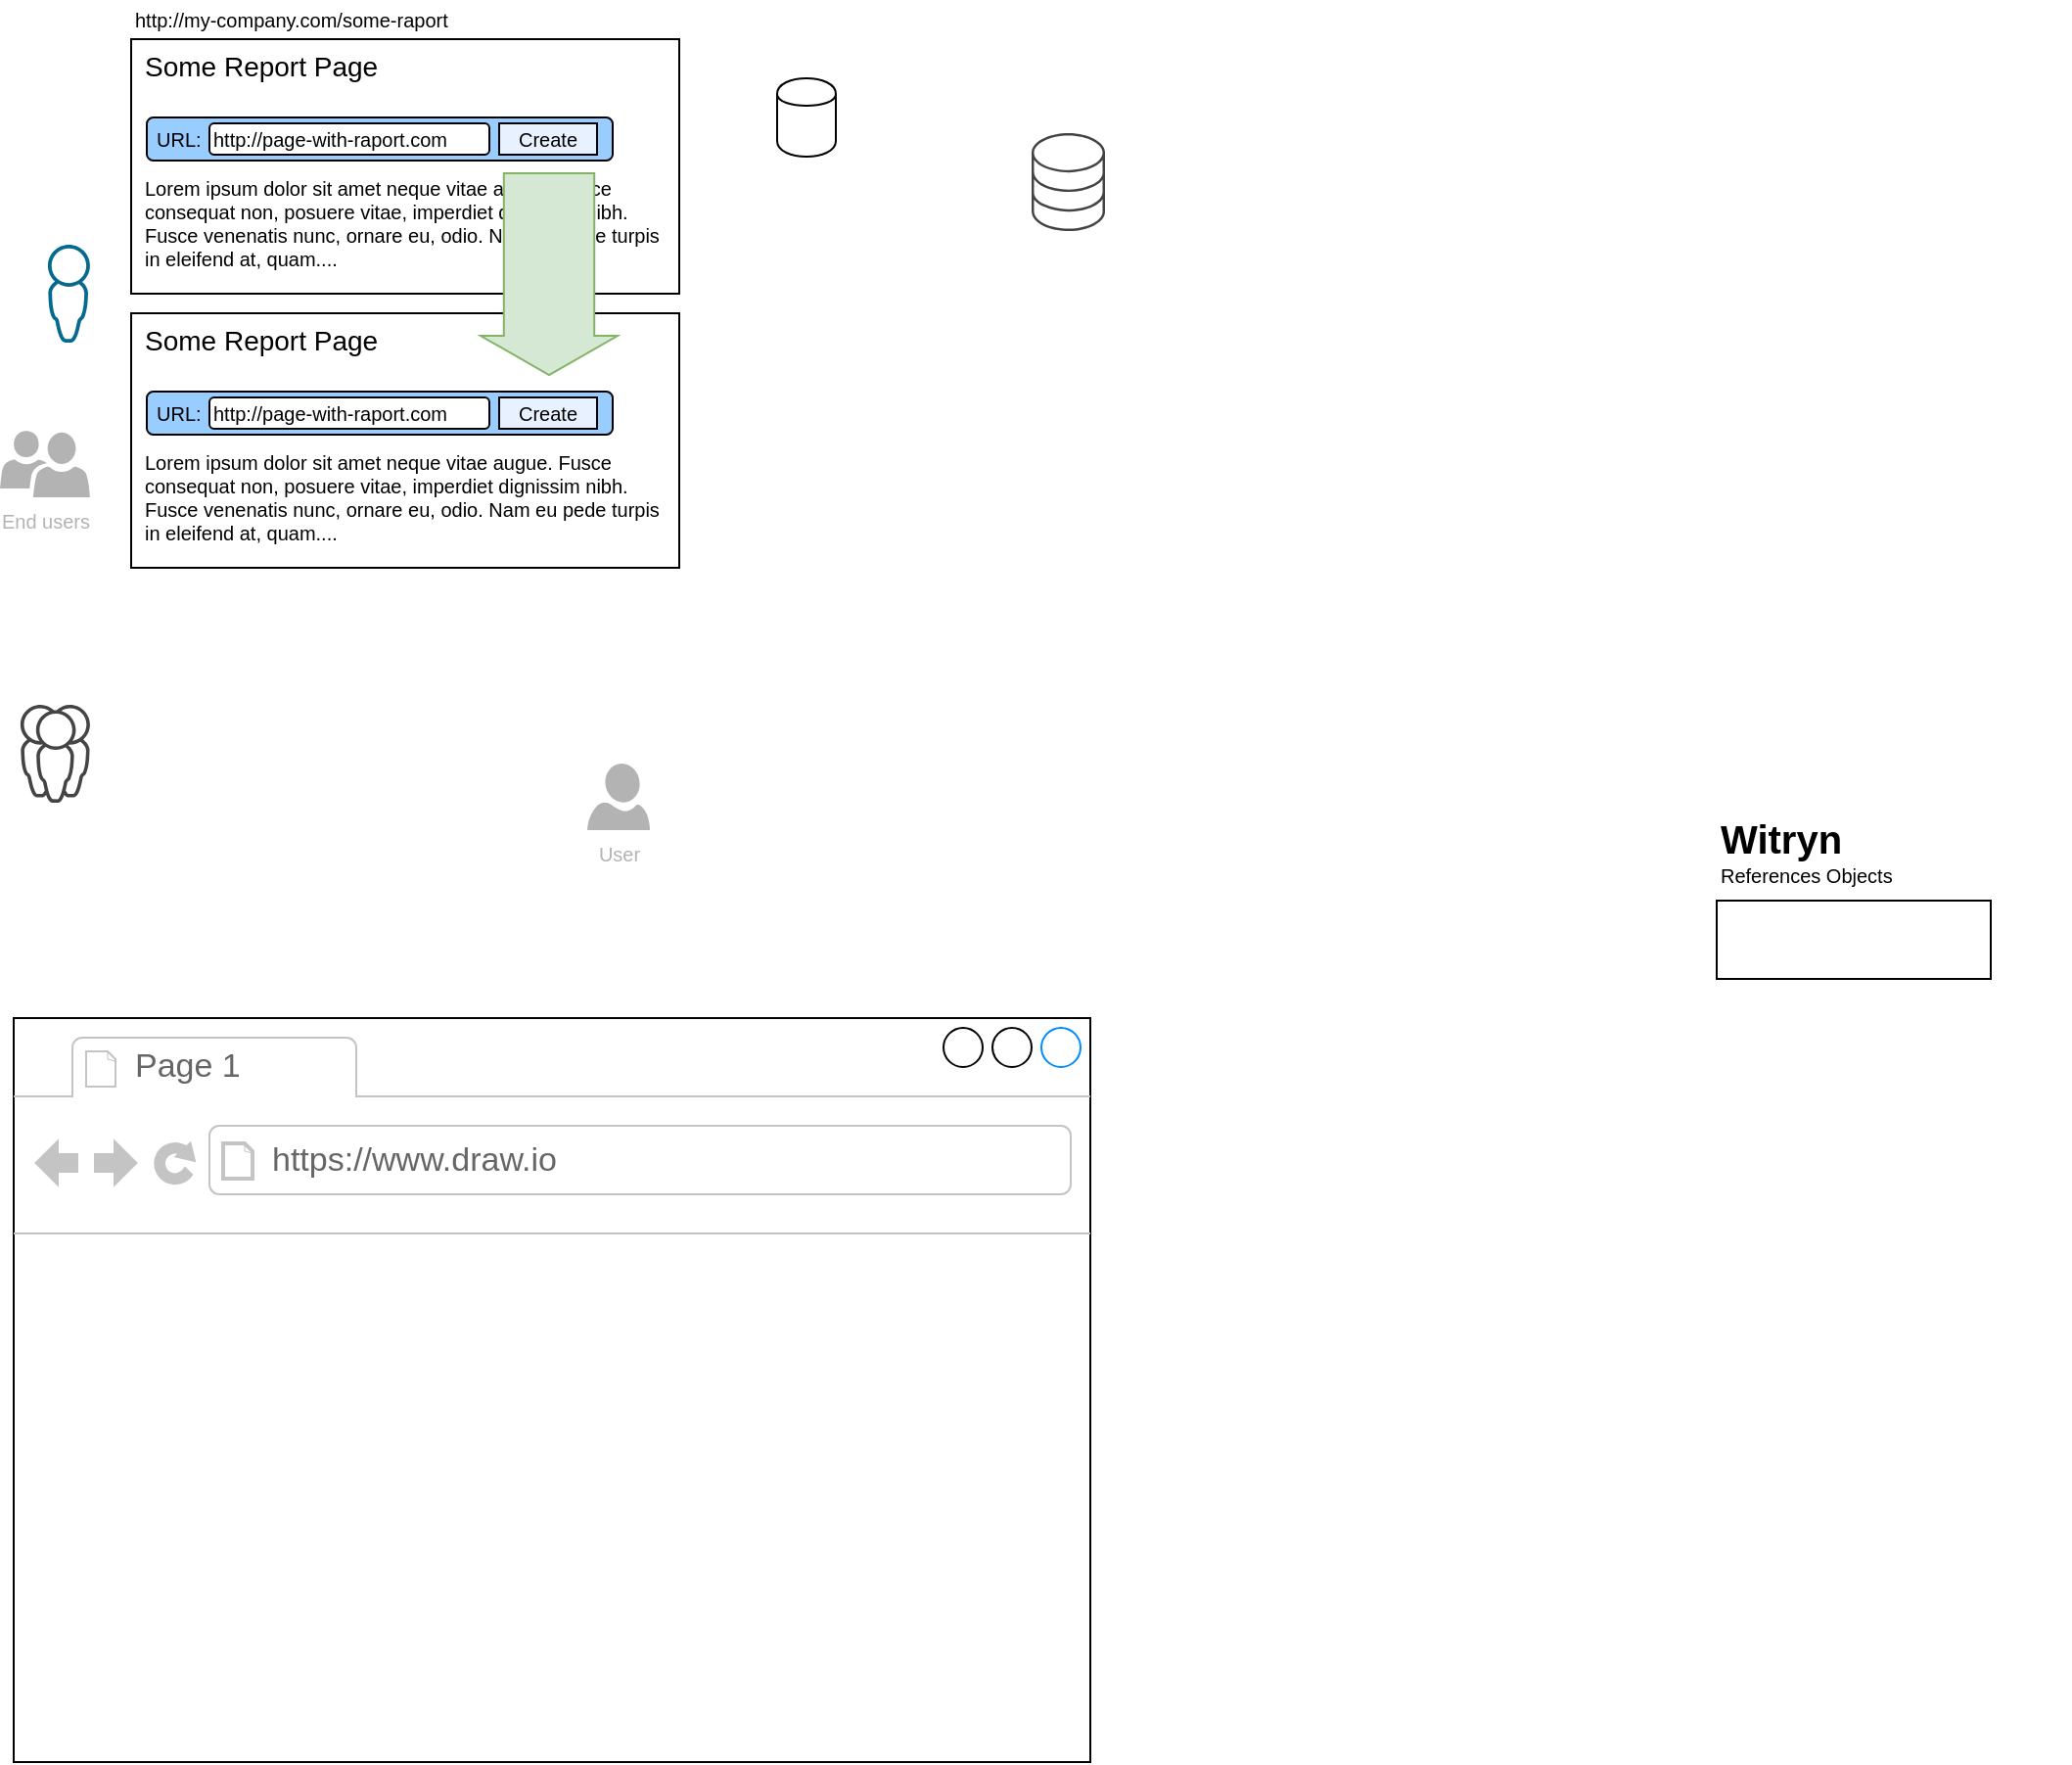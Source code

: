<mxfile version="13.7.7" type="github">
  <diagram id="n5ZKehSMIS1Zb8Wr717u" name="Page-1">
    <mxGraphModel dx="1422" dy="834" grid="1" gridSize="10" guides="1" tooltips="1" connect="1" arrows="1" fold="1" page="1" pageScale="1" pageWidth="827" pageHeight="1169" math="0" shadow="0">
      <root>
        <mxCell id="0" />
        <mxCell id="1" parent="0" />
        <mxCell id="0H78g9bni-s1hTlXiDem-25" value="&lt;font style=&quot;font-size: 14px&quot;&gt;Some Report Page&lt;/font&gt;&lt;br&gt;&lt;br&gt;&lt;br&gt;&lt;br&gt;&lt;br&gt;Lorem ipsum dolor sit amet neque vitae augue. Fusce consequat non, posuere vitae, imperdiet dignissim nibh. Fusce venenatis nunc, ornare eu, odio. Nam eu pede turpis in eleifend at, quam...." style="rounded=0;whiteSpace=wrap;html=1;shadow=0;labelBackgroundColor=none;fontSize=10;align=left;verticalAlign=top;spacing=7;spacingTop=-6;" vertex="1" parent="1">
          <mxGeometry x="120" y="40" width="280" height="130" as="geometry" />
        </mxCell>
        <mxCell id="0H78g9bni-s1hTlXiDem-1" value="User" style="shadow=0;dashed=0;html=1;strokeColor=none;labelPosition=center;verticalLabelPosition=bottom;verticalAlign=top;align=center;shape=mxgraph.azure.user;fillColor=#B3B3B3;fontSize=10;fontColor=#B3B3B3;aspect=fixed;" vertex="1" parent="1">
          <mxGeometry x="353.04" y="410" width="31.96" height="34" as="geometry" />
        </mxCell>
        <mxCell id="0H78g9bni-s1hTlXiDem-2" value="End users" style="pointerEvents=1;shadow=0;dashed=0;html=1;strokeColor=none;labelPosition=center;verticalLabelPosition=bottom;verticalAlign=top;align=center;shape=mxgraph.mscae.intune.user_group;fillColor=#B3B3B3;fontSize=10;fontColor=#B3B3B3;aspect=fixed;" vertex="1" parent="1">
          <mxGeometry x="53.01" y="240" width="45.95" height="34" as="geometry" />
        </mxCell>
        <mxCell id="0H78g9bni-s1hTlXiDem-3" value="" style="shape=cylinder;whiteSpace=wrap;html=1;boundedLbl=1;backgroundOutline=1;fontFamily=Helvetica;fontSize=12;fontColor=#000000;align=center;strokeColor=#000000;fillColor=#ffffff;" vertex="1" parent="1">
          <mxGeometry x="450" y="60" width="30" height="40" as="geometry" />
        </mxCell>
        <mxCell id="0H78g9bni-s1hTlXiDem-4" value="" style="group" vertex="1" connectable="0" parent="1">
          <mxGeometry x="930" y="410" width="180" height="110" as="geometry" />
        </mxCell>
        <mxCell id="0H78g9bni-s1hTlXiDem-5" value="" style="group;verticalAlign=top;labelPosition=center;verticalLabelPosition=top;align=center;" vertex="1" connectable="0" parent="0H78g9bni-s1hTlXiDem-4">
          <mxGeometry width="140" height="30" as="geometry" />
        </mxCell>
        <mxCell id="0H78g9bni-s1hTlXiDem-6" value="" style="group" vertex="1" connectable="0" parent="0H78g9bni-s1hTlXiDem-4">
          <mxGeometry y="26" width="180" height="54" as="geometry" />
        </mxCell>
        <mxCell id="0H78g9bni-s1hTlXiDem-7" value="References Objects" style="text;html=1;strokeColor=none;fillColor=none;align=left;verticalAlign=middle;whiteSpace=wrap;rounded=0;fontSize=10;" vertex="1" parent="0H78g9bni-s1hTlXiDem-6">
          <mxGeometry y="21" width="180" height="20" as="geometry" />
        </mxCell>
        <mxCell id="0H78g9bni-s1hTlXiDem-8" value="&lt;b&gt;Witryn&lt;/b&gt;" style="text;html=1;strokeColor=none;fillColor=none;align=left;verticalAlign=top;whiteSpace=wrap;rounded=0;fontSize=20;labelPosition=center;verticalLabelPosition=middle;" vertex="1" parent="0H78g9bni-s1hTlXiDem-6">
          <mxGeometry y="-6" width="90" height="40" as="geometry" />
        </mxCell>
        <mxCell id="0H78g9bni-s1hTlXiDem-9" value="" style="rounded=0;whiteSpace=wrap;html=1;" vertex="1" parent="0H78g9bni-s1hTlXiDem-4">
          <mxGeometry y="70" width="140" height="40" as="geometry" />
        </mxCell>
        <mxCell id="0H78g9bni-s1hTlXiDem-19" value="" style="group" vertex="1" connectable="0" parent="1">
          <mxGeometry x="128" y="80" width="238" height="31" as="geometry" />
        </mxCell>
        <mxCell id="0H78g9bni-s1hTlXiDem-18" value="URL:" style="rounded=1;whiteSpace=wrap;html=1;fontSize=10;align=left;shadow=0;fillColor=#99CCFF;labelBackgroundColor=none;labelBorderColor=none;spacingLeft=3;" vertex="1" parent="0H78g9bni-s1hTlXiDem-19">
          <mxGeometry width="238" height="22" as="geometry" />
        </mxCell>
        <mxCell id="0H78g9bni-s1hTlXiDem-14" value="http://page-with-raport.com" style="rounded=1;whiteSpace=wrap;html=1;align=left;fontSize=10;" vertex="1" parent="0H78g9bni-s1hTlXiDem-19">
          <mxGeometry x="32" y="3" width="143" height="16" as="geometry" />
        </mxCell>
        <mxCell id="0H78g9bni-s1hTlXiDem-17" value="Create" style="rounded=0;whiteSpace=wrap;html=1;align=center;fontSize=10;fillColor=#E8F1FF;" vertex="1" parent="0H78g9bni-s1hTlXiDem-19">
          <mxGeometry x="180" y="3" width="50" height="16" as="geometry" />
        </mxCell>
        <mxCell id="0H78g9bni-s1hTlXiDem-20" value="" style="pointerEvents=1;shadow=0;dashed=0;html=1;strokeColor=none;fillColor=#434445;aspect=fixed;labelPosition=center;verticalLabelPosition=bottom;verticalAlign=top;align=center;outlineConnect=0;shape=mxgraph.vvd.user_group;rounded=1;labelBackgroundColor=none;fontSize=10;" vertex="1" parent="1">
          <mxGeometry x="63.46" y="380" width="35.5" height="50" as="geometry" />
        </mxCell>
        <mxCell id="0H78g9bni-s1hTlXiDem-21" value="" style="pointerEvents=1;shadow=0;dashed=0;html=1;strokeColor=none;fillColor=#434445;aspect=fixed;labelPosition=center;verticalLabelPosition=bottom;verticalAlign=top;align=center;outlineConnect=0;shape=mxgraph.vvd.storage;rounded=1;labelBackgroundColor=none;fontSize=10;" vertex="1" parent="1">
          <mxGeometry x="580" y="88" width="37.5" height="50" as="geometry" />
        </mxCell>
        <mxCell id="0H78g9bni-s1hTlXiDem-22" value="" style="strokeWidth=1;shadow=0;dashed=0;align=center;html=1;shape=mxgraph.mockup.containers.browserWindow;rSize=0;strokeColor2=#008cff;strokeColor3=#c4c4c4;mainText=,;recursiveResize=0;rounded=1;labelBackgroundColor=none;fontSize=10;" vertex="1" parent="1">
          <mxGeometry x="60" y="540" width="550" height="380" as="geometry" />
        </mxCell>
        <mxCell id="0H78g9bni-s1hTlXiDem-23" value="Page 1" style="strokeWidth=1;shadow=0;dashed=0;align=center;html=1;shape=mxgraph.mockup.containers.anchor;fontSize=17;fontColor=#666666;align=left;" vertex="1" parent="0H78g9bni-s1hTlXiDem-22">
          <mxGeometry x="60" y="12" width="110" height="26" as="geometry" />
        </mxCell>
        <mxCell id="0H78g9bni-s1hTlXiDem-24" value="https://www.draw.io" style="strokeWidth=1;shadow=0;dashed=0;align=center;html=1;shape=mxgraph.mockup.containers.anchor;rSize=0;fontSize=17;fontColor=#666666;align=left;" vertex="1" parent="0H78g9bni-s1hTlXiDem-22">
          <mxGeometry x="130" y="60" width="250" height="26" as="geometry" />
        </mxCell>
        <mxCell id="0H78g9bni-s1hTlXiDem-28" value="&lt;font style=&quot;font-size: 14px&quot;&gt;Some Report Page&lt;/font&gt;&lt;br&gt;&lt;br&gt;&lt;br&gt;&lt;br&gt;&lt;br&gt;Lorem ipsum dolor sit amet neque vitae augue. Fusce consequat non, posuere vitae, imperdiet dignissim nibh. Fusce venenatis nunc, ornare eu, odio. Nam eu pede turpis in eleifend at, quam...." style="rounded=0;whiteSpace=wrap;html=1;shadow=0;labelBackgroundColor=none;fontSize=10;align=left;verticalAlign=top;spacing=7;spacingTop=-6;" vertex="1" parent="1">
          <mxGeometry x="120" y="180" width="280" height="130" as="geometry" />
        </mxCell>
        <mxCell id="0H78g9bni-s1hTlXiDem-29" value="" style="group" vertex="1" connectable="0" parent="1">
          <mxGeometry x="128" y="220" width="238" height="31" as="geometry" />
        </mxCell>
        <mxCell id="0H78g9bni-s1hTlXiDem-30" value="URL:" style="rounded=1;whiteSpace=wrap;html=1;fontSize=10;align=left;shadow=0;fillColor=#99CCFF;labelBackgroundColor=none;labelBorderColor=none;spacingLeft=3;" vertex="1" parent="0H78g9bni-s1hTlXiDem-29">
          <mxGeometry width="238" height="22" as="geometry" />
        </mxCell>
        <mxCell id="0H78g9bni-s1hTlXiDem-31" value="http://page-with-raport.com" style="rounded=1;whiteSpace=wrap;html=1;align=left;fontSize=10;" vertex="1" parent="0H78g9bni-s1hTlXiDem-29">
          <mxGeometry x="32" y="3" width="143" height="16" as="geometry" />
        </mxCell>
        <mxCell id="0H78g9bni-s1hTlXiDem-32" value="Create" style="rounded=0;whiteSpace=wrap;html=1;align=center;fontSize=10;fillColor=#E8F1FF;" vertex="1" parent="0H78g9bni-s1hTlXiDem-29">
          <mxGeometry x="180" y="3" width="50" height="16" as="geometry" />
        </mxCell>
        <mxCell id="0H78g9bni-s1hTlXiDem-33" value="" style="html=1;shadow=0;dashed=0;align=center;verticalAlign=middle;shape=mxgraph.arrows2.arrow;dy=0.34;dx=20;notch=0;rounded=1;labelBackgroundColor=none;fillColor=#d5e8d4;fontSize=10;rotation=90;strokeColor=#82b366;" vertex="1" parent="1">
          <mxGeometry x="282" y="125" width="103" height="70" as="geometry" />
        </mxCell>
        <mxCell id="0H78g9bni-s1hTlXiDem-34" value="http://my-company.com/some-raport" style="text;html=1;strokeColor=none;fillColor=none;align=left;verticalAlign=middle;whiteSpace=wrap;rounded=0;shadow=0;labelBackgroundColor=none;fontSize=10;" vertex="1" parent="1">
          <mxGeometry x="120" y="20" width="240" height="20" as="geometry" />
        </mxCell>
        <mxCell id="0H78g9bni-s1hTlXiDem-35" value="" style="pointerEvents=1;shadow=0;dashed=0;html=1;strokeColor=none;aspect=fixed;labelPosition=center;verticalLabelPosition=bottom;verticalAlign=top;align=center;outlineConnect=0;shape=mxgraph.vvd.administrator;fillColor=#066A90;rounded=1;labelBackgroundColor=none;fontSize=10;" vertex="1" parent="1">
          <mxGeometry x="77.46" y="145" width="21.5" height="50" as="geometry" />
        </mxCell>
      </root>
    </mxGraphModel>
  </diagram>
</mxfile>
